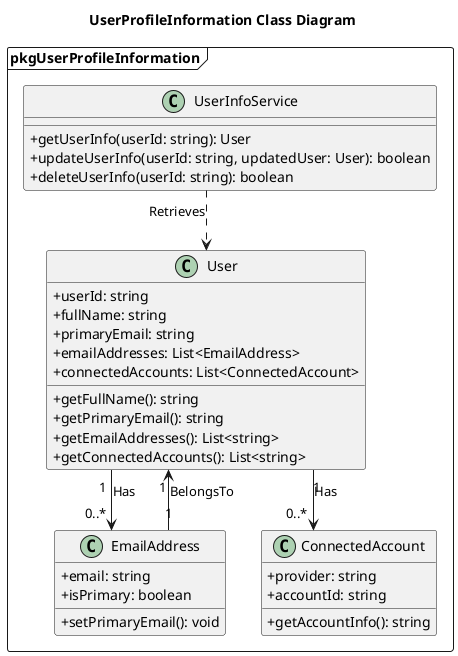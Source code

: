 @startuml UserProfileInformation
Title UserProfileInformation Class Diagram
skinparam classAttributeIconSize 0
skinparam linetype ortho
package pkgUserProfileInformation <<Frame>>{
    ' Lớp đại diện cho người dùng
    class User {
      + userId: string
      + fullName: string
      + primaryEmail: string
      + emailAddresses: List<EmailAddress>
      + connectedAccounts: List<ConnectedAccount>
      + getFullName(): string
      + getPrimaryEmail(): string
      + getEmailAddresses(): List<string>
      + getConnectedAccounts(): List<string>
    }

    ' Lớp đại diện cho địa chỉ email
    class EmailAddress {
      + email: string
      + isPrimary: boolean
      + setPrimaryEmail(): void
    }

    ' Lớp đại diện cho tài khoản kết nối
    class ConnectedAccount {
      + provider: string
      + accountId: string
      + getAccountInfo(): string
    }

    ' Lớp lấy thông tin người dùng từ API hoặc cơ sở dữ liệu
    class UserInfoService {
      + getUserInfo(userId: string): User
      + updateUserInfo(userId: string, updatedUser: User): boolean
      + deleteUserInfo(userId: string): boolean
    }

    ' Quan hệ giữa các lớp
    UserInfoService  ..> User : Retrieves
    User "1" --> "0..*" EmailAddress : Has
    User "1" --> "0..*" ConnectedAccount : Has
    EmailAddress "1" --> "1" User : BelongsTo
}
@enduml
